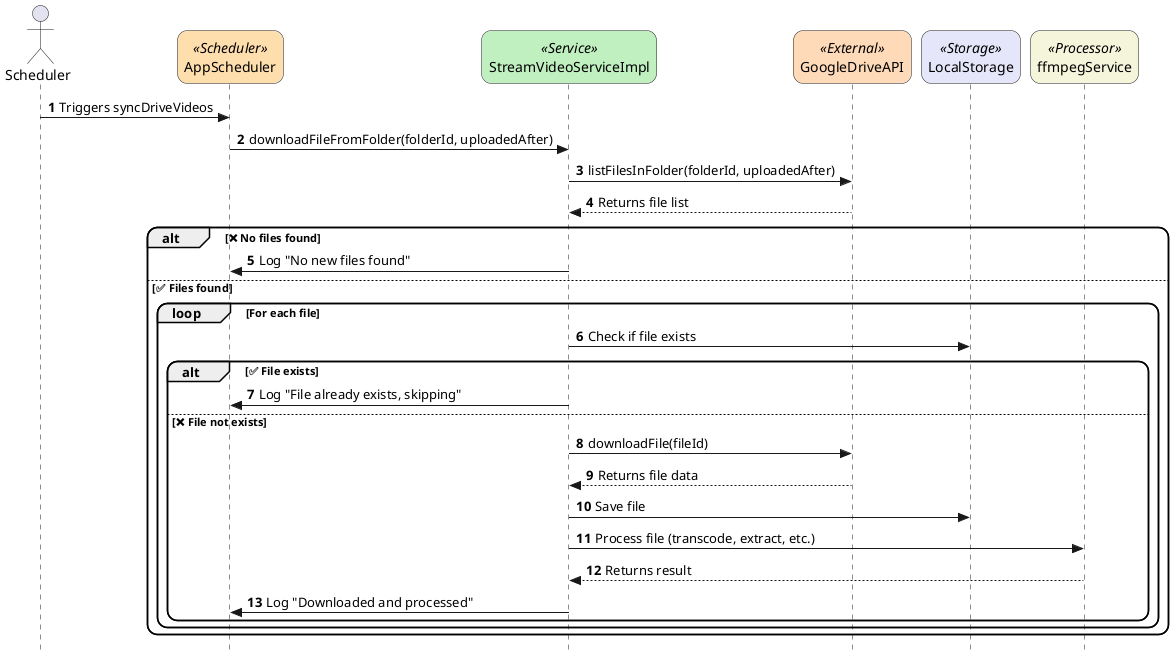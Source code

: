 @startuml
AutoNumber
skinparam monochrome false
skinparam shadowing true
skinparam roundcorner 20
skinparam style strictuml

' Define colors for participants
skinparam Participant {
    BackgroundColor<<Scheduler>> #FFDEAD
    BackgroundColor<<Service>> #C0F0C0
    BackgroundColor<<External>> #FFDAB9
    BackgroundColor<<Storage>> #E6E6FA
    BackgroundColor<<Processor>> #F5F5DC
}

actor Scheduler
participant "AppScheduler" <<Scheduler>>
participant "StreamVideoServiceImpl" as StreamService <<Service>>
participant "GoogleDriveAPI" <<External>>
participant "LocalStorage" <<Storage>>
participant "ffmpegService" <<Processor>>

Scheduler -> AppScheduler : Triggers syncDriveVideos
AppScheduler -> StreamService : downloadFileFromFolder(folderId, uploadedAfter)
StreamService -> GoogleDriveAPI : listFilesInFolder(folderId, uploadedAfter)
GoogleDriveAPI --> StreamService : Returns file list

alt ❌ No files found
    StreamService -> AppScheduler : Log "No new files found"
else ✅ Files found
    loop For each file
        StreamService -> LocalStorage : Check if file exists
        alt ✅ File exists
            StreamService -> AppScheduler : Log "File already exists, skipping"
        else ❌ File not exists
            StreamService -> GoogleDriveAPI : downloadFile(fileId)
            GoogleDriveAPI --> StreamService : Returns file data

            StreamService -> LocalStorage : Save file
            StreamService -> ffmpegService : Process file (transcode, extract, etc.)
            ffmpegService --> StreamService : Returns result

            StreamService -> AppScheduler : Log "Downloaded and processed"
        end
    end
end
@enduml
